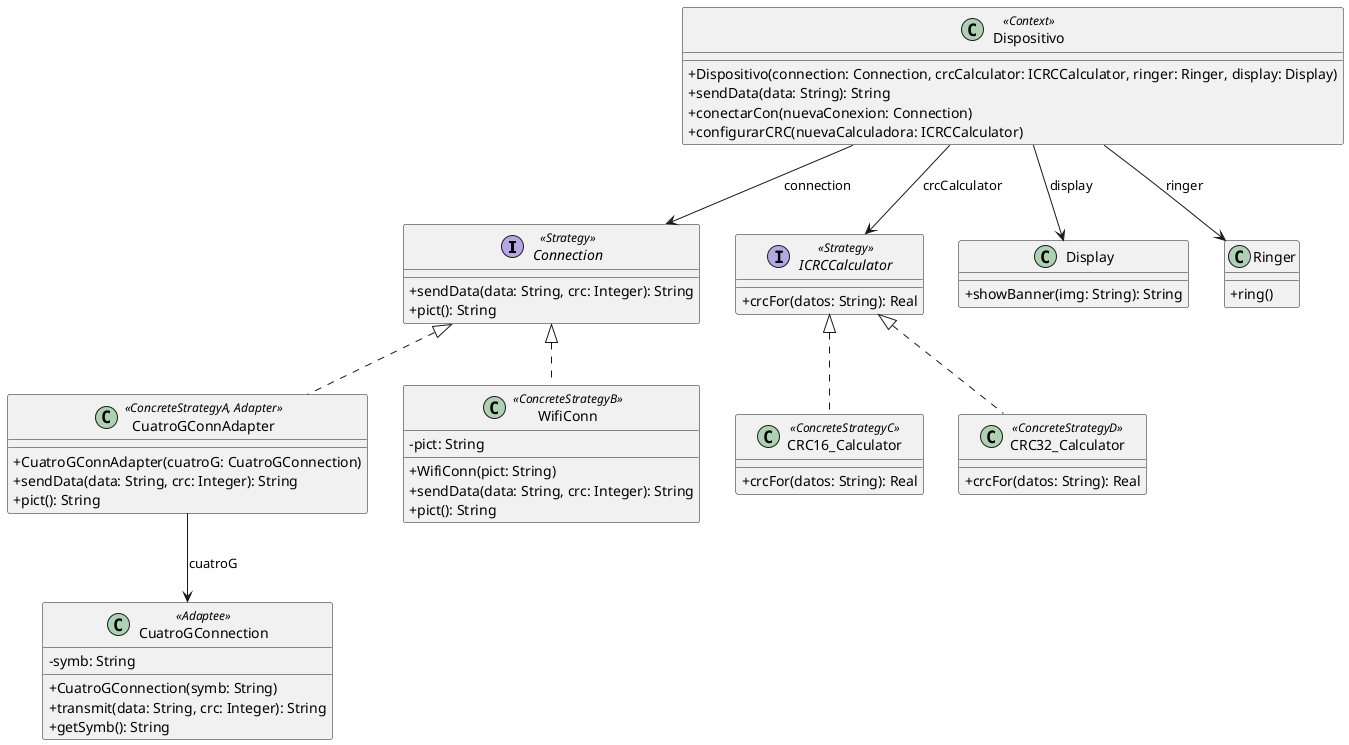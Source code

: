 @startuml

skinparam classAttributeIconSize 0

interface Connection <<Strategy>> {
+sendData(data: String, crc: Integer): String
+pict(): String
}

interface ICRCCalculator <<Strategy>> {
+crcFor(datos: String): Real
}

class CRC16_Calculator <<ConcreteStrategyC>> {
+crcFor(datos: String): Real
}

class CRC32_Calculator <<ConcreteStrategyD>> {
+crcFor(datos: String): Real
}

class CuatroGConnAdapter <<ConcreteStrategyA, Adapter>> {
+CuatroGConnAdapter(cuatroG: CuatroGConnection)
+sendData(data: String, crc: Integer): String
+pict(): String
}

class WifiConn <<ConcreteStrategyB>> {
-pict: String
+WifiConn(pict: String)
+sendData(data: String, crc: Integer): String
+pict(): String
}

class CuatroGConnection <<Adaptee>> {
-symb: String
+CuatroGConnection(symb: String)
+transmit(data: String, crc: Integer): String
+getSymb(): String
}

class Display {
+showBanner(img: String): String
}

class Dispositivo <<Context>> {
+Dispositivo(connection: Connection, crcCalculator: ICRCCalculator, ringer: Ringer, display: Display)
+sendData(data: String): String
+conectarCon(nuevaConexion: Connection)
+configurarCRC(nuevaCalculadora: ICRCCalculator)
}

class Ringer {
+ring()
}

Dispositivo --> Connection : connection
Dispositivo --> ICRCCalculator : crcCalculator
Dispositivo --> Ringer : ringer
Dispositivo --> Display : display
CuatroGConnAdapter --> CuatroGConnection : cuatroG

CRC16_Calculator .up.|> ICRCCalculator
CRC32_Calculator .up.|> ICRCCalculator
CuatroGConnAdapter .up.|> Connection
WifiConn .up.|> Connection

@enduml
